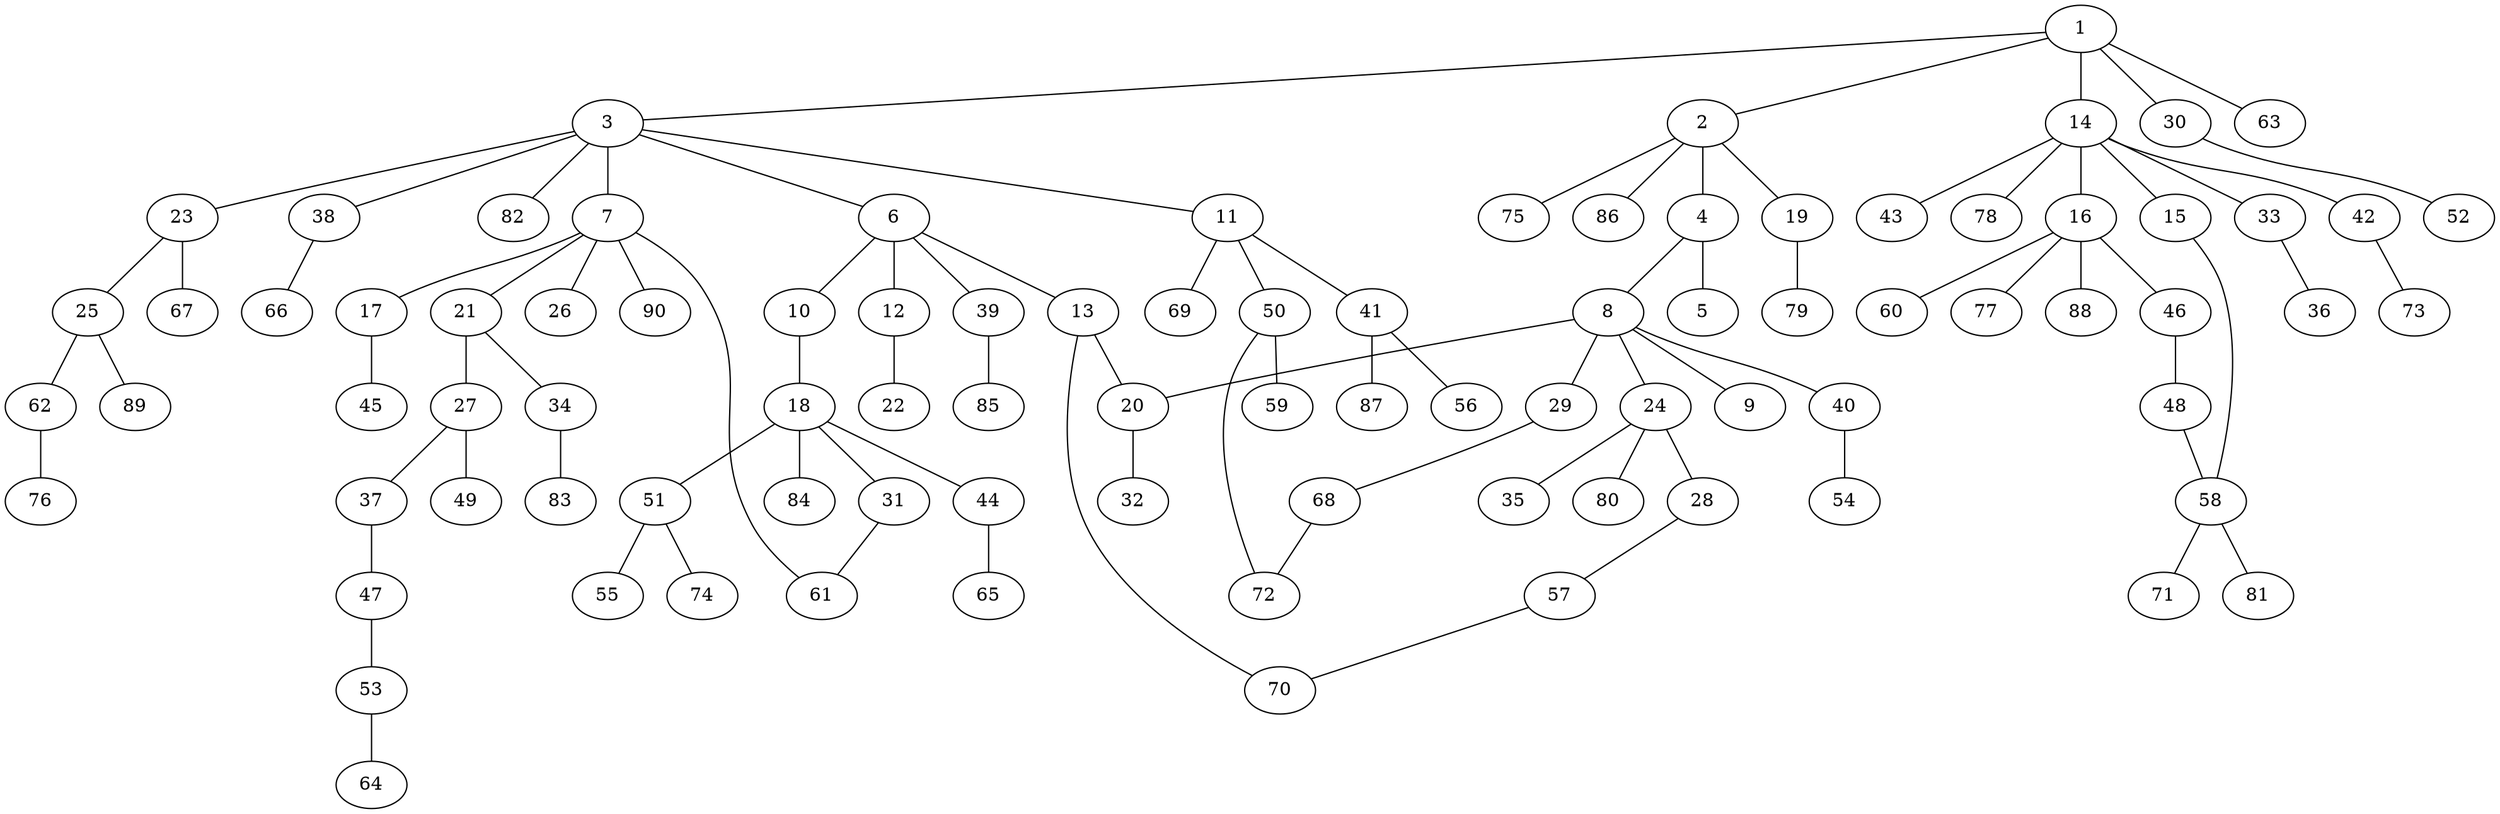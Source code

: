 graph graphname {1--2
1--3
1--14
1--30
1--63
2--4
2--19
2--75
2--86
3--6
3--7
3--11
3--23
3--38
3--82
4--5
4--8
6--10
6--12
6--13
6--39
7--17
7--21
7--26
7--61
7--90
8--9
8--20
8--24
8--29
8--40
10--18
11--41
11--50
11--69
12--22
13--20
13--70
14--15
14--16
14--33
14--42
14--43
14--78
15--58
16--46
16--60
16--77
16--88
17--45
18--31
18--44
18--51
18--84
19--79
20--32
21--27
21--34
23--25
23--67
24--28
24--35
24--80
25--62
25--89
27--37
27--49
28--57
29--68
30--52
31--61
33--36
34--83
37--47
38--66
39--85
40--54
41--56
41--87
42--73
44--65
46--48
47--53
48--58
50--59
50--72
51--55
51--74
53--64
57--70
58--71
58--81
62--76
68--72
}